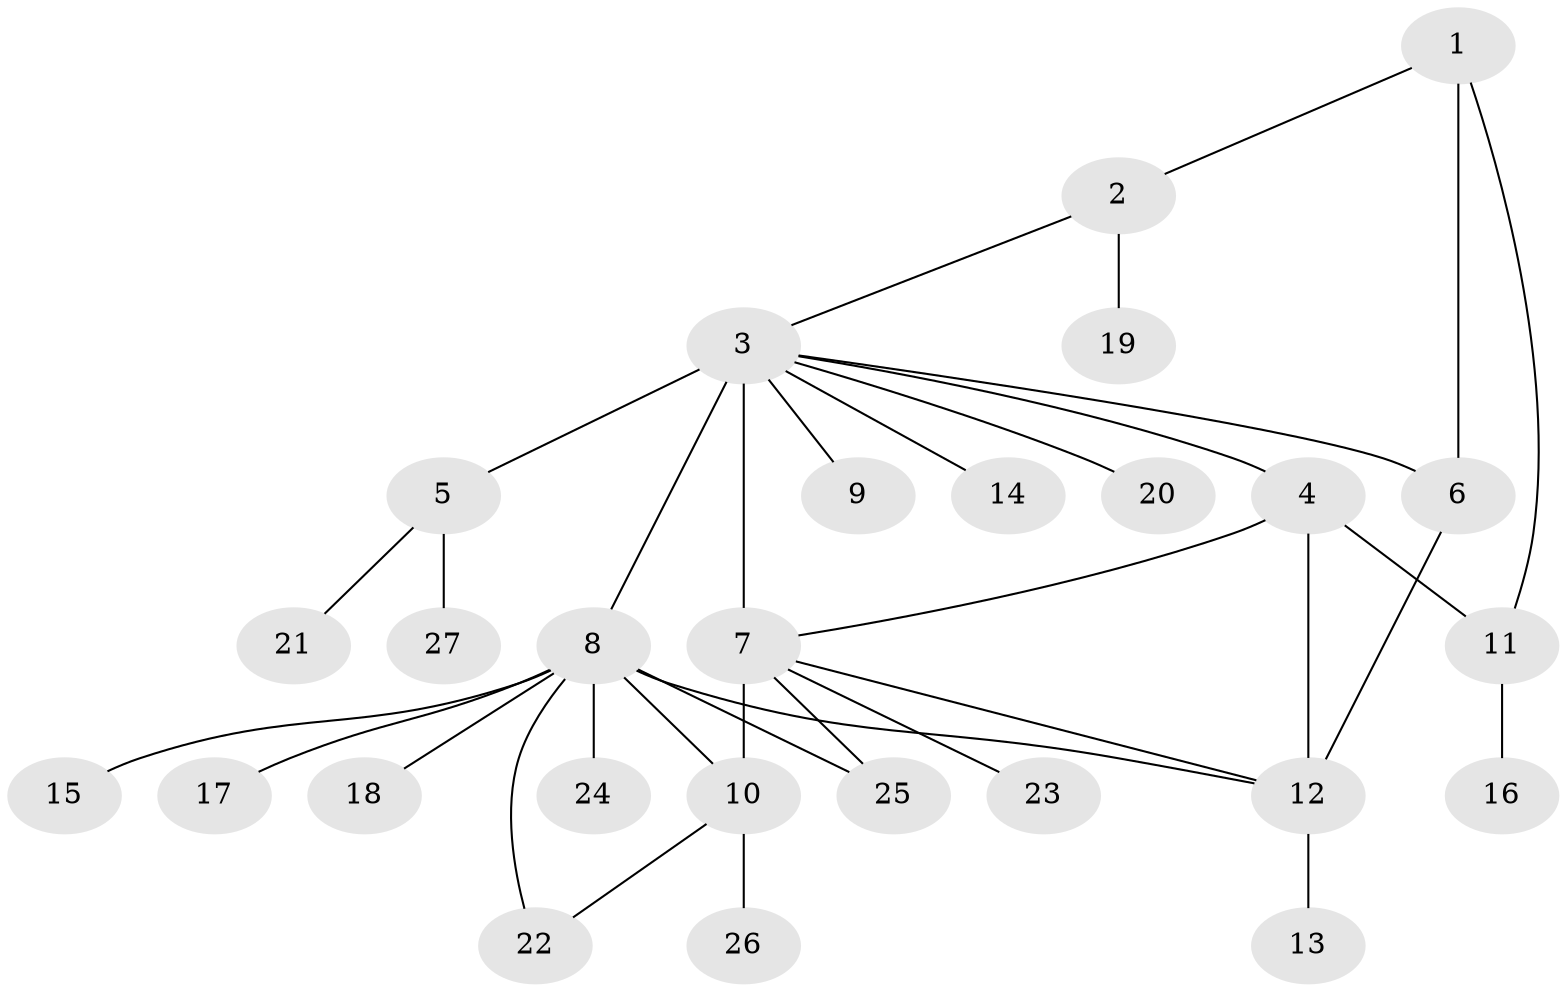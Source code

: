 // original degree distribution, {5: 0.05660377358490566, 4: 0.09433962264150944, 21: 0.018867924528301886, 9: 0.018867924528301886, 2: 0.20754716981132076, 10: 0.018867924528301886, 1: 0.5094339622641509, 3: 0.07547169811320754}
// Generated by graph-tools (version 1.1) at 2025/35/03/09/25 02:35:26]
// undirected, 27 vertices, 35 edges
graph export_dot {
graph [start="1"]
  node [color=gray90,style=filled];
  1;
  2;
  3;
  4;
  5;
  6;
  7;
  8;
  9;
  10;
  11;
  12;
  13;
  14;
  15;
  16;
  17;
  18;
  19;
  20;
  21;
  22;
  23;
  24;
  25;
  26;
  27;
  1 -- 2 [weight=1.0];
  1 -- 6 [weight=2.0];
  1 -- 11 [weight=1.0];
  2 -- 3 [weight=1.0];
  2 -- 19 [weight=1.0];
  3 -- 4 [weight=1.0];
  3 -- 5 [weight=1.0];
  3 -- 6 [weight=2.0];
  3 -- 7 [weight=9.0];
  3 -- 8 [weight=1.0];
  3 -- 9 [weight=1.0];
  3 -- 14 [weight=1.0];
  3 -- 20 [weight=1.0];
  4 -- 7 [weight=1.0];
  4 -- 11 [weight=2.0];
  4 -- 12 [weight=3.0];
  5 -- 21 [weight=1.0];
  5 -- 27 [weight=1.0];
  6 -- 12 [weight=1.0];
  7 -- 10 [weight=1.0];
  7 -- 12 [weight=1.0];
  7 -- 23 [weight=1.0];
  7 -- 25 [weight=2.0];
  8 -- 10 [weight=1.0];
  8 -- 12 [weight=1.0];
  8 -- 15 [weight=1.0];
  8 -- 17 [weight=1.0];
  8 -- 18 [weight=1.0];
  8 -- 22 [weight=1.0];
  8 -- 24 [weight=1.0];
  8 -- 25 [weight=1.0];
  10 -- 22 [weight=1.0];
  10 -- 26 [weight=1.0];
  11 -- 16 [weight=1.0];
  12 -- 13 [weight=1.0];
}

